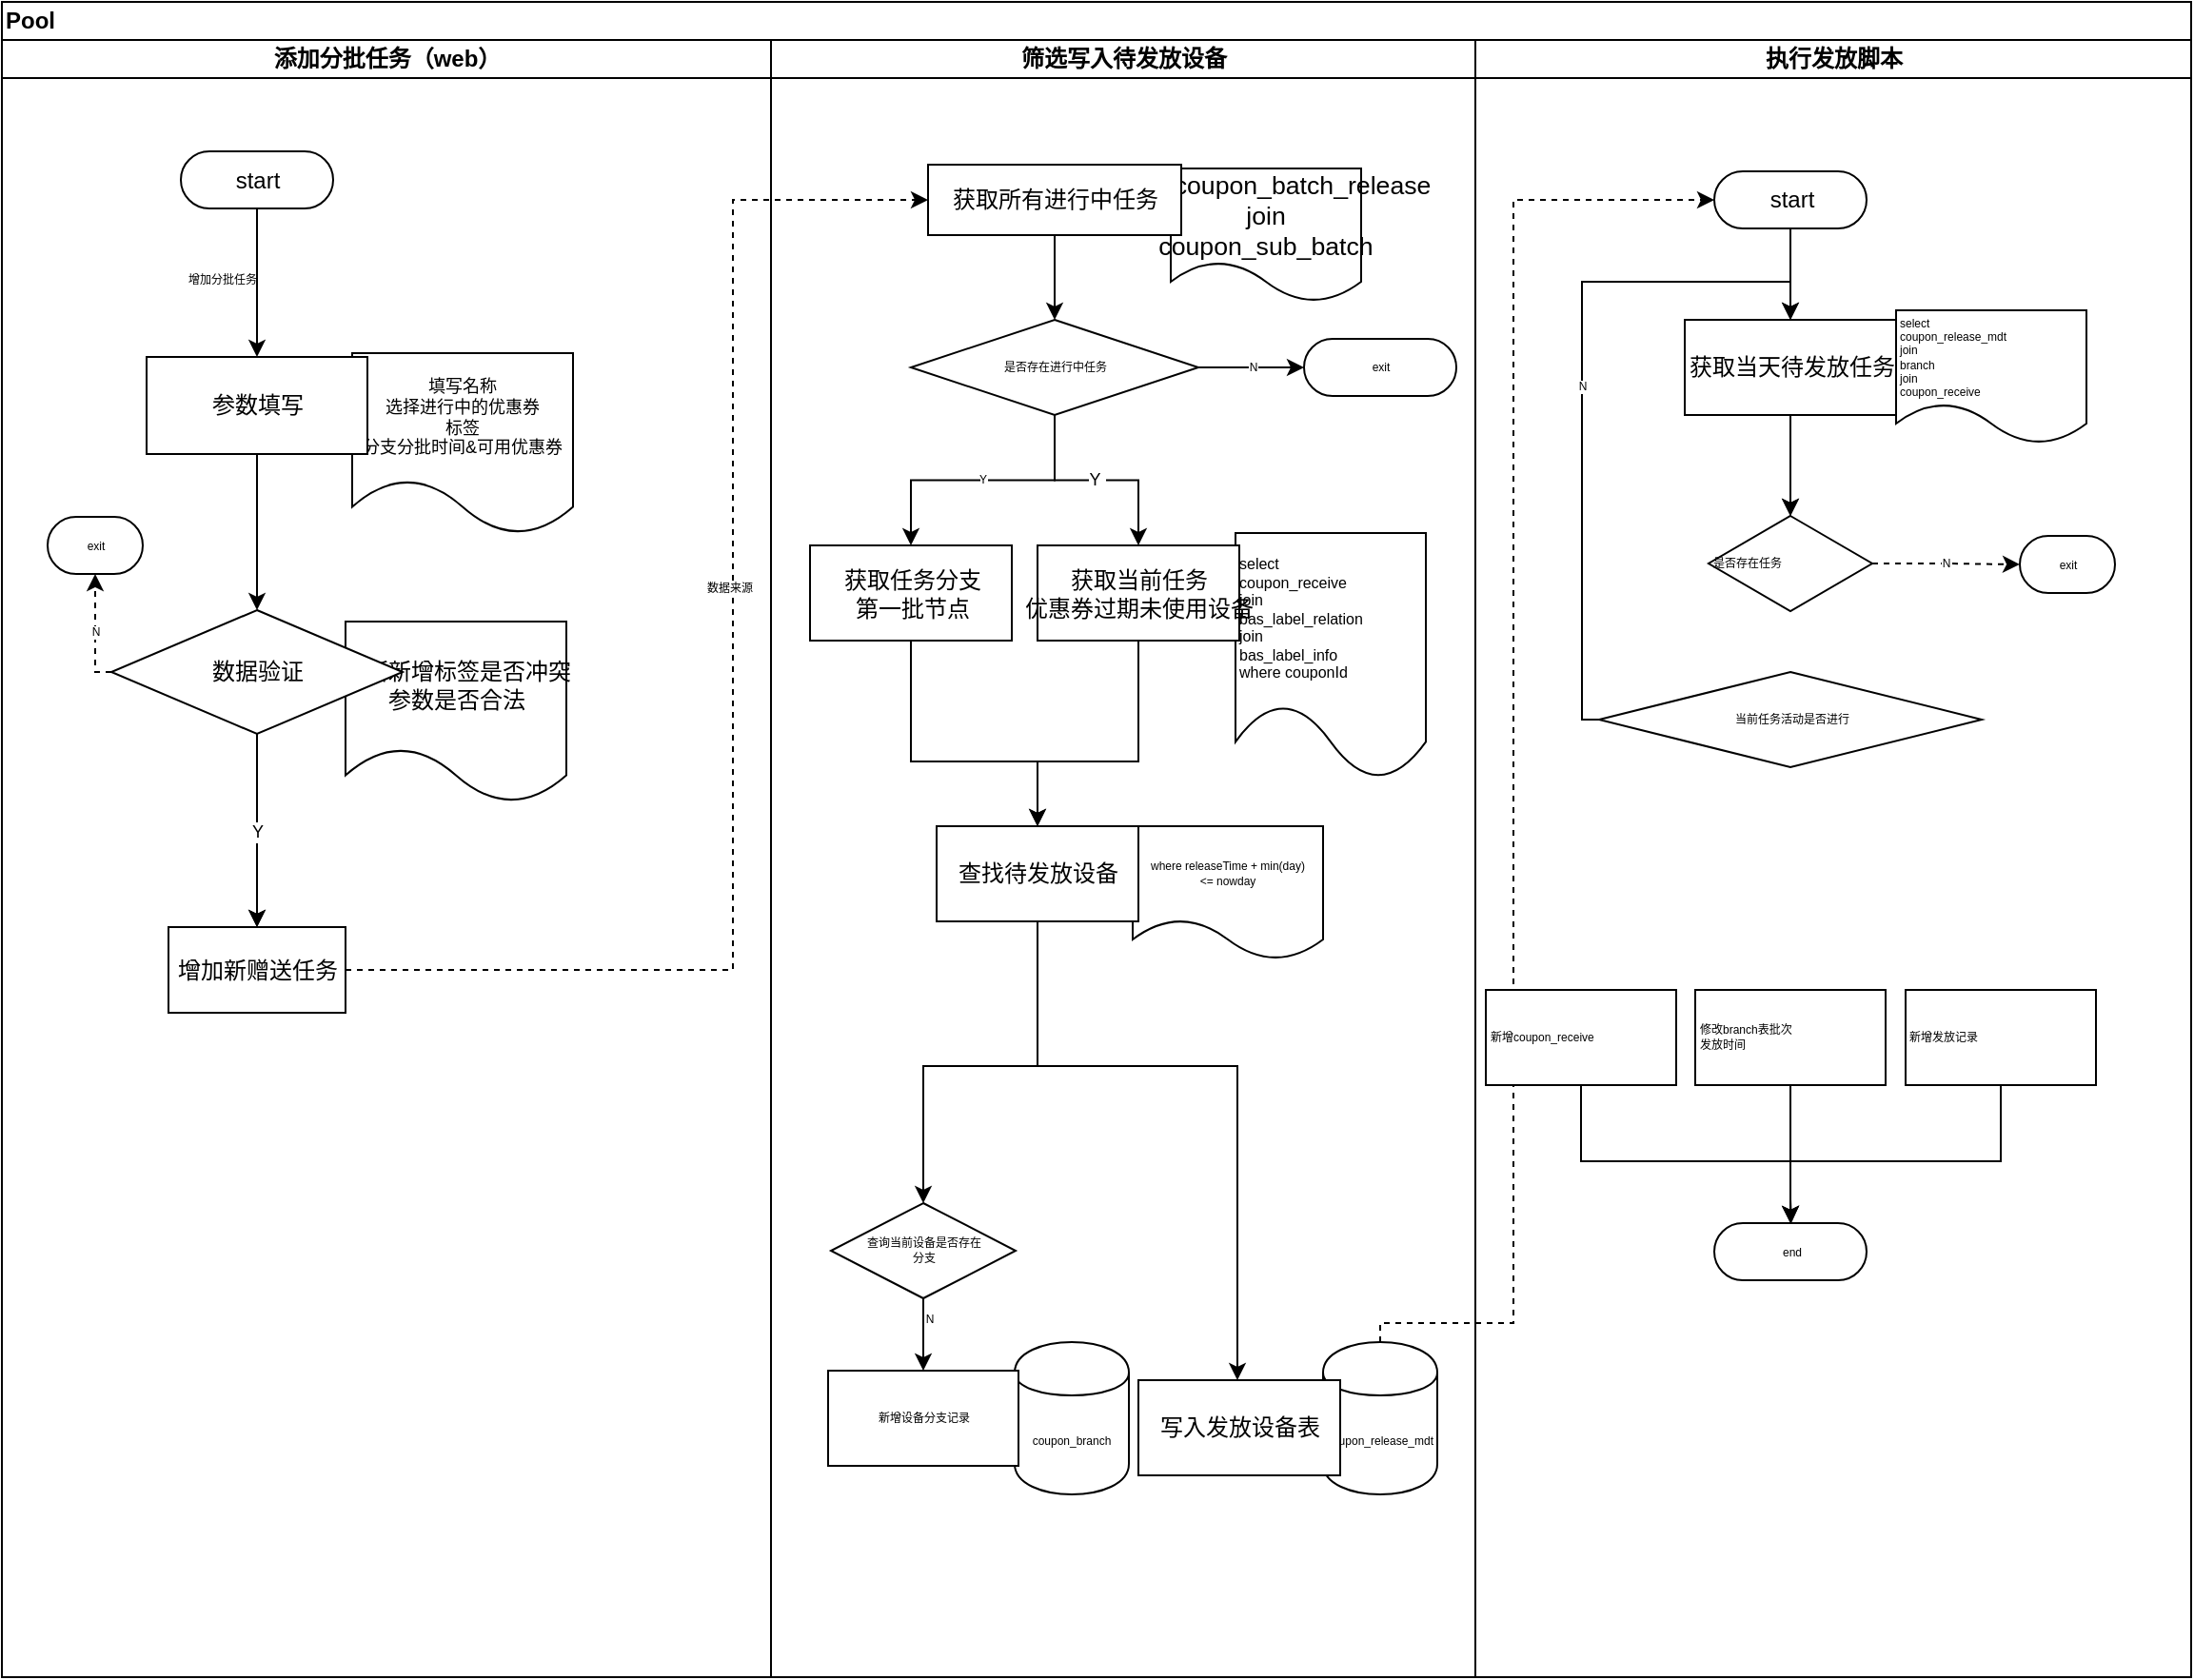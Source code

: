 <mxfile version="11.0.7" type="github"><diagram id="1Uks4rXL4dTz_hB3k0oI" name="赠送流程"><mxGraphModel dx="545" dy="293" grid="1" gridSize="10" guides="1" tooltips="1" connect="1" arrows="1" fold="1" page="1" pageScale="1" pageWidth="827" pageHeight="1169" math="0" shadow="0"><root><mxCell id="0"/><mxCell id="1" parent="0"/><mxCell id="1NSMPgPq7o7XclI2195f-1" value="Pool" style="swimlane;html=1;childLayout=stackLayout;resizeParent=1;resizeParentMax=0;startSize=20;shadow=0;glass=0;align=left;" vertex="1" parent="1"><mxGeometry x="110" y="171" width="1150" height="880" as="geometry"/></mxCell><mxCell id="1NSMPgPq7o7XclI2195f-3" value="添加分批任务（web）" style="swimlane;html=1;startSize=20;" vertex="1" parent="1NSMPgPq7o7XclI2195f-1"><mxGeometry y="20" width="404" height="860" as="geometry"/></mxCell><mxCell id="1NSMPgPq7o7XclI2195f-39" value="start" style="html=1;dashed=0;whitespace=wrap;shape=mxgraph.dfd.start;shadow=0;glass=0;align=center;flipV=1;" vertex="1" parent="1NSMPgPq7o7XclI2195f-3"><mxGeometry x="94" y="58.5" width="80" height="30" as="geometry"/></mxCell><mxCell id="1NSMPgPq7o7XclI2195f-61" style="edgeStyle=orthogonalEdgeStyle;rounded=0;orthogonalLoop=1;jettySize=auto;html=1;startArrow=none;startFill=0;endArrow=classic;endFill=1;strokeColor=#000000;exitX=0.5;exitY=0.5;exitDx=0;exitDy=-15;exitPerimeter=0;" edge="1" parent="1NSMPgPq7o7XclI2195f-3" source="1NSMPgPq7o7XclI2195f-39" target="1NSMPgPq7o7XclI2195f-60"><mxGeometry relative="1" as="geometry"><mxPoint x="134" y="186" as="sourcePoint"/></mxGeometry></mxCell><mxCell id="1NSMPgPq7o7XclI2195f-67" style="edgeStyle=orthogonalEdgeStyle;rounded=0;orthogonalLoop=1;jettySize=auto;html=1;startArrow=none;startFill=0;endArrow=classic;endFill=1;strokeColor=#000000;" edge="1" parent="1NSMPgPq7o7XclI2195f-3" source="1NSMPgPq7o7XclI2195f-59" target="1NSMPgPq7o7XclI2195f-66"><mxGeometry relative="1" as="geometry"/></mxCell><mxCell id="1NSMPgPq7o7XclI2195f-69" value="Y" style="edgeStyle=orthogonalEdgeStyle;rounded=0;orthogonalLoop=1;jettySize=auto;html=1;startArrow=none;startFill=0;endArrow=classic;endFill=1;strokeColor=#000000;fontSize=9;" edge="1" parent="1NSMPgPq7o7XclI2195f-3" source="1NSMPgPq7o7XclI2195f-59" target="1NSMPgPq7o7XclI2195f-66"><mxGeometry relative="1" as="geometry"/></mxCell><mxCell id="1NSMPgPq7o7XclI2195f-62" style="edgeStyle=orthogonalEdgeStyle;rounded=0;orthogonalLoop=1;jettySize=auto;html=1;startArrow=none;startFill=0;endArrow=classic;endFill=1;strokeColor=#000000;" edge="1" parent="1NSMPgPq7o7XclI2195f-3" source="1NSMPgPq7o7XclI2195f-60" target="1NSMPgPq7o7XclI2195f-59"><mxGeometry relative="1" as="geometry"/></mxCell><mxCell id="1NSMPgPq7o7XclI2195f-66" value="增加新赠送任务" style="html=1;dashed=0;whitespace=wrap;shadow=0;glass=0;align=center;flipV=1;" vertex="1" parent="1NSMPgPq7o7XclI2195f-3"><mxGeometry x="87.5" y="466" width="93" height="45" as="geometry"/></mxCell><mxCell id="1NSMPgPq7o7XclI2195f-80" value="增加分批任务" style="text;html=1;fontSize=6;" vertex="1" parent="1NSMPgPq7o7XclI2195f-3"><mxGeometry x="96" y="116" width="92" height="21" as="geometry"/></mxCell><mxCell id="1NSMPgPq7o7XclI2195f-81" value="" style="group;flipV=1;" vertex="1" connectable="0" parent="1NSMPgPq7o7XclI2195f-3"><mxGeometry x="76" y="164.5" width="224" height="95" as="geometry"/></mxCell><mxCell id="1NSMPgPq7o7XclI2195f-68" value="填写名称&lt;br style=&quot;font-size: 9px;&quot;&gt;选择进行中的优惠券&lt;br style=&quot;font-size: 9px;&quot;&gt;标签&lt;br style=&quot;font-size: 9px;&quot;&gt;分支分批时间&amp;amp;可用优惠券" style="shape=document;whiteSpace=wrap;html=1;boundedLbl=1;dashed=0;flipH=1;shadow=0;glass=0;align=center;fontSize=9;" vertex="1" parent="1NSMPgPq7o7XclI2195f-81"><mxGeometry x="108" width="116" height="95" as="geometry"/></mxCell><mxCell id="1NSMPgPq7o7XclI2195f-60" value="参数填写" style="html=1;dashed=0;whitespace=wrap;shadow=0;glass=0;align=center;flipV=1;" vertex="1" parent="1NSMPgPq7o7XclI2195f-81"><mxGeometry y="2" width="116" height="51" as="geometry"/></mxCell><mxCell id="1NSMPgPq7o7XclI2195f-83" value="" style="group;flipV=1;" vertex="1" connectable="0" parent="1NSMPgPq7o7XclI2195f-3"><mxGeometry x="57.5" y="299.5" width="239" height="101" as="geometry"/></mxCell><mxCell id="1NSMPgPq7o7XclI2195f-71" value="&lt;span style=&quot;font-size: 12px ; white-space: nowrap&quot;&gt;判断新增标签是否冲突&lt;br&gt;参数是否合法&lt;br&gt;&lt;/span&gt;" style="shape=document;whiteSpace=wrap;html=1;boundedLbl=1;dashed=0;flipH=1;shadow=0;glass=0;align=center;fontSize=9;" vertex="1" parent="1NSMPgPq7o7XclI2195f-83"><mxGeometry x="123" y="6" width="116" height="95" as="geometry"/></mxCell><mxCell id="1NSMPgPq7o7XclI2195f-59" value="数据验证" style="shape=rhombus;html=1;dashed=0;whitespace=wrap;perimeter=rhombusPerimeter;shadow=0;glass=0;align=center;" vertex="1" parent="1NSMPgPq7o7XclI2195f-83"><mxGeometry width="153" height="65" as="geometry"/></mxCell><mxCell id="LtFsZtoLZdhe6W4jmQ-S-79" value="exit" style="html=1;dashed=0;whitespace=wrap;shape=mxgraph.dfd.start;shadow=0;glass=0;fontSize=6;align=center;" vertex="1" parent="1NSMPgPq7o7XclI2195f-3"><mxGeometry x="24" y="250.5" width="50" height="30" as="geometry"/></mxCell><mxCell id="LtFsZtoLZdhe6W4jmQ-S-81" value="N" style="edgeStyle=orthogonalEdgeStyle;rounded=0;orthogonalLoop=1;jettySize=auto;html=1;entryX=0.5;entryY=0.5;entryDx=0;entryDy=15;entryPerimeter=0;dashed=1;startArrow=none;startFill=0;endArrow=classic;endFill=1;strokeColor=#000000;fontSize=6;" edge="1" parent="1NSMPgPq7o7XclI2195f-3" source="1NSMPgPq7o7XclI2195f-59" target="LtFsZtoLZdhe6W4jmQ-S-79"><mxGeometry relative="1" as="geometry"><Array as="points"><mxPoint x="49" y="332"/></Array></mxGeometry></mxCell><mxCell id="1NSMPgPq7o7XclI2195f-2" value="筛选写入待发放设备" style="swimlane;html=1;startSize=20;" vertex="1" parent="1NSMPgPq7o7XclI2195f-1"><mxGeometry x="404" y="20" width="370" height="860" as="geometry"/></mxCell><mxCell id="1NSMPgPq7o7XclI2195f-74" value="Y&amp;nbsp;" style="edgeStyle=orthogonalEdgeStyle;rounded=0;orthogonalLoop=1;jettySize=auto;html=1;startArrow=none;startFill=0;endArrow=classic;endFill=1;strokeColor=#000000;fontSize=9;entryX=0.5;entryY=0;entryDx=0;entryDy=0;exitX=0.5;exitY=1;exitDx=0;exitDy=0;" edge="1" parent="1NSMPgPq7o7XclI2195f-2" source="1NSMPgPq7o7XclI2195f-84" target="1NSMPgPq7o7XclI2195f-10"><mxGeometry relative="1" as="geometry"><mxPoint x="149.667" y="184.722" as="sourcePoint"/><mxPoint x="149.667" y="216" as="targetPoint"/></mxGeometry></mxCell><mxCell id="1NSMPgPq7o7XclI2195f-82" value="" style="group" vertex="1" connectable="0" parent="1NSMPgPq7o7XclI2195f-2"><mxGeometry x="140" y="259.5" width="204" height="129" as="geometry"/></mxCell><mxCell id="1NSMPgPq7o7XclI2195f-76" value="&lt;font style=&quot;font-size: 8px&quot;&gt;select&lt;br&gt;coupon_receive&lt;br&gt;join&lt;br&gt;bas_label_relation&lt;br&gt;join&lt;br&gt;bas_label_info&lt;br&gt;where couponId&lt;br&gt;&lt;/font&gt;" style="shape=document;whiteSpace=wrap;html=1;boundedLbl=1;dashed=0;flipH=1;shadow=0;glass=0;fontSize=6;align=left;" vertex="1" parent="1NSMPgPq7o7XclI2195f-82"><mxGeometry x="104" y="-0.5" width="100" height="129" as="geometry"/></mxCell><mxCell id="1NSMPgPq7o7XclI2195f-10" value="获取当前任务&lt;br&gt;优惠券过期未使用设备" style="html=1;dashed=0;whitespace=wrap;shadow=0;glass=0;align=center;flipV=1;" vertex="1" parent="1NSMPgPq7o7XclI2195f-82"><mxGeometry y="6" width="106" height="50" as="geometry"/></mxCell><mxCell id="LtFsZtoLZdhe6W4jmQ-S-21" value="Y" style="edgeStyle=orthogonalEdgeStyle;rounded=0;orthogonalLoop=1;jettySize=auto;html=1;entryX=0.5;entryY=0;entryDx=0;entryDy=0;startArrow=none;startFill=0;endArrow=classic;endFill=1;strokeColor=#000000;fontSize=6;" edge="1" parent="1NSMPgPq7o7XclI2195f-2" source="1NSMPgPq7o7XclI2195f-84" target="LtFsZtoLZdhe6W4jmQ-S-19"><mxGeometry relative="1" as="geometry"/></mxCell><mxCell id="1NSMPgPq7o7XclI2195f-84" value="是否存在进行中任务" style="shape=rhombus;html=1;dashed=0;whitespace=wrap;perimeter=rhombusPerimeter;shadow=0;glass=0;fontSize=6;align=center;" vertex="1" parent="1NSMPgPq7o7XclI2195f-2"><mxGeometry x="73.5" y="147" width="151" height="50" as="geometry"/></mxCell><mxCell id="1NSMPgPq7o7XclI2195f-85" style="edgeStyle=orthogonalEdgeStyle;rounded=0;orthogonalLoop=1;jettySize=auto;html=1;startArrow=none;startFill=0;endArrow=classic;endFill=1;strokeColor=#000000;fontSize=9;" edge="1" parent="1NSMPgPq7o7XclI2195f-2" source="1NSMPgPq7o7XclI2195f-57" target="1NSMPgPq7o7XclI2195f-84"><mxGeometry relative="1" as="geometry"><mxPoint x="565.0" y="299" as="sourcePoint"/><mxPoint x="565.0" y="406.5" as="targetPoint"/></mxGeometry></mxCell><mxCell id="LtFsZtoLZdhe6W4jmQ-S-23" style="edgeStyle=orthogonalEdgeStyle;rounded=0;orthogonalLoop=1;jettySize=auto;html=1;entryX=0.5;entryY=0;entryDx=0;entryDy=0;startArrow=none;startFill=0;endArrow=classic;endFill=1;strokeColor=#000000;fontSize=6;" edge="1" parent="1NSMPgPq7o7XclI2195f-2" source="LtFsZtoLZdhe6W4jmQ-S-19" target="LtFsZtoLZdhe6W4jmQ-S-22"><mxGeometry relative="1" as="geometry"><Array as="points"><mxPoint x="73" y="379"/><mxPoint x="140" y="379"/></Array></mxGeometry></mxCell><mxCell id="LtFsZtoLZdhe6W4jmQ-S-19" value="获取任务分支&lt;br&gt;第一批节点" style="html=1;dashed=0;whitespace=wrap;shadow=0;glass=0;align=center;flipV=1;" vertex="1" parent="1NSMPgPq7o7XclI2195f-2"><mxGeometry x="20.5" y="265.5" width="106" height="50" as="geometry"/></mxCell><mxCell id="LtFsZtoLZdhe6W4jmQ-S-24" style="edgeStyle=orthogonalEdgeStyle;rounded=0;orthogonalLoop=1;jettySize=auto;html=1;startArrow=none;startFill=0;endArrow=classic;endFill=1;strokeColor=#000000;fontSize=6;" edge="1" parent="1NSMPgPq7o7XclI2195f-2" target="LtFsZtoLZdhe6W4jmQ-S-22"><mxGeometry relative="1" as="geometry"><mxPoint x="140.048" y="425.483" as="sourcePoint"/></mxGeometry></mxCell><mxCell id="LtFsZtoLZdhe6W4jmQ-S-27" value="N" style="edgeStyle=orthogonalEdgeStyle;rounded=0;orthogonalLoop=1;jettySize=auto;html=1;startArrow=none;startFill=0;endArrow=classic;endFill=1;strokeColor=#000000;fontSize=6;entryX=0;entryY=0.5;entryDx=0;entryDy=0;entryPerimeter=0;" edge="1" parent="1NSMPgPq7o7XclI2195f-2" source="1NSMPgPq7o7XclI2195f-84" target="LtFsZtoLZdhe6W4jmQ-S-29"><mxGeometry relative="1" as="geometry"><mxPoint x="279.889" y="171.944" as="targetPoint"/><Array as="points"/></mxGeometry></mxCell><mxCell id="LtFsZtoLZdhe6W4jmQ-S-29" value="exit" style="html=1;dashed=0;whitespace=wrap;shape=mxgraph.dfd.start;shadow=0;glass=0;fontSize=6;align=center;" vertex="1" parent="1NSMPgPq7o7XclI2195f-2"><mxGeometry x="280" y="157" width="80" height="30" as="geometry"/></mxCell><mxCell id="LtFsZtoLZdhe6W4jmQ-S-31" value="&lt;span style=&quot;font-size: 13.333px&quot;&gt;select&amp;nbsp;coupon_batch_release&lt;/span&gt;&lt;br style=&quot;font-size: 13.333px&quot;&gt;&lt;span style=&quot;font-size: 13.333px&quot;&gt;join&lt;/span&gt;&lt;br style=&quot;font-size: 13.333px&quot;&gt;&lt;span style=&quot;font-size: 13.333px&quot;&gt;coupon_sub_batch&lt;/span&gt;" style="shape=document;whiteSpace=wrap;html=1;boundedLbl=1;dashed=0;flipH=1;shadow=0;glass=0;fontSize=6;align=center;" vertex="1" parent="1NSMPgPq7o7XclI2195f-2"><mxGeometry x="210" y="67.5" width="100" height="70" as="geometry"/></mxCell><mxCell id="1NSMPgPq7o7XclI2195f-57" value="获取所有进行中任务&lt;br&gt;" style="html=1;dashed=0;whitespace=wrap;shadow=0;glass=0;align=center;flipV=1;" vertex="1" parent="1NSMPgPq7o7XclI2195f-2"><mxGeometry x="82.5" y="65.5" width="133" height="37" as="geometry"/></mxCell><mxCell id="LtFsZtoLZdhe6W4jmQ-S-32" style="edgeStyle=orthogonalEdgeStyle;rounded=0;orthogonalLoop=1;jettySize=auto;html=1;entryX=0.5;entryY=0;entryDx=0;entryDy=0;startArrow=none;startFill=0;endArrow=classic;endFill=1;strokeColor=#000000;fontSize=6;" edge="1" parent="1NSMPgPq7o7XclI2195f-2" source="1NSMPgPq7o7XclI2195f-10" target="LtFsZtoLZdhe6W4jmQ-S-22"><mxGeometry relative="1" as="geometry"><Array as="points"><mxPoint x="193" y="379"/><mxPoint x="140" y="379"/></Array></mxGeometry></mxCell><mxCell id="LtFsZtoLZdhe6W4jmQ-S-35" value="where&amp;nbsp;releaseTime + min(day)&lt;br&gt;&amp;lt;= nowday" style="shape=document;whiteSpace=wrap;html=1;boundedLbl=1;dashed=0;flipH=1;shadow=0;glass=0;fontSize=6;align=center;" vertex="1" parent="1NSMPgPq7o7XclI2195f-2"><mxGeometry x="190" y="413" width="100" height="70" as="geometry"/></mxCell><mxCell id="LtFsZtoLZdhe6W4jmQ-S-41" style="edgeStyle=orthogonalEdgeStyle;rounded=0;orthogonalLoop=1;jettySize=auto;html=1;startArrow=none;startFill=0;endArrow=classic;endFill=1;strokeColor=#000000;fontSize=6;entryX=0.5;entryY=0;entryDx=0;entryDy=0;" edge="1" parent="1NSMPgPq7o7XclI2195f-2" source="LtFsZtoLZdhe6W4jmQ-S-22" target="LtFsZtoLZdhe6W4jmQ-S-42"><mxGeometry relative="1" as="geometry"><mxPoint x="96.167" y="560.5" as="targetPoint"/><Array as="points"><mxPoint x="140" y="539"/><mxPoint x="80" y="539"/></Array></mxGeometry></mxCell><mxCell id="LtFsZtoLZdhe6W4jmQ-S-22" value="查找待发放设备" style="html=1;dashed=0;whitespace=wrap;shadow=0;glass=0;align=center;flipV=1;" vertex="1" parent="1NSMPgPq7o7XclI2195f-2"><mxGeometry x="87" y="413" width="106" height="50" as="geometry"/></mxCell><mxCell id="LtFsZtoLZdhe6W4jmQ-S-36" style="edgeStyle=orthogonalEdgeStyle;rounded=0;orthogonalLoop=1;jettySize=auto;html=1;startArrow=none;startFill=0;endArrow=classic;endFill=1;strokeColor=#000000;fontSize=6;" edge="1" parent="1NSMPgPq7o7XclI2195f-2" source="LtFsZtoLZdhe6W4jmQ-S-22" target="LtFsZtoLZdhe6W4jmQ-S-37"><mxGeometry relative="1" as="geometry"><mxPoint x="140" y="559" as="targetPoint"/><Array as="points"><mxPoint x="140" y="539"/><mxPoint x="245" y="539"/></Array></mxGeometry></mxCell><mxCell id="LtFsZtoLZdhe6W4jmQ-S-44" style="edgeStyle=orthogonalEdgeStyle;rounded=0;orthogonalLoop=1;jettySize=auto;html=1;startArrow=none;startFill=0;endArrow=classic;endFill=1;strokeColor=#000000;fontSize=6;" edge="1" parent="1NSMPgPq7o7XclI2195f-2" source="LtFsZtoLZdhe6W4jmQ-S-42" target="LtFsZtoLZdhe6W4jmQ-S-43"><mxGeometry relative="1" as="geometry"/></mxCell><mxCell id="LtFsZtoLZdhe6W4jmQ-S-45" value="N" style="text;html=1;resizable=0;points=[];align=center;verticalAlign=middle;labelBackgroundColor=#ffffff;fontSize=6;" vertex="1" connectable="0" parent="LtFsZtoLZdhe6W4jmQ-S-44"><mxGeometry x="-0.477" y="3" relative="1" as="geometry"><mxPoint as="offset"/></mxGeometry></mxCell><mxCell id="LtFsZtoLZdhe6W4jmQ-S-42" value="查询当前设备是否存在&lt;br&gt;分支" style="shape=rhombus;html=1;dashed=0;whitespace=wrap;perimeter=rhombusPerimeter;shadow=0;glass=0;fontSize=6;align=center;" vertex="1" parent="1NSMPgPq7o7XclI2195f-2"><mxGeometry x="31.5" y="611" width="97" height="50" as="geometry"/></mxCell><mxCell id="LtFsZtoLZdhe6W4jmQ-S-51" value="" style="group" vertex="1" connectable="0" parent="1NSMPgPq7o7XclI2195f-2"><mxGeometry x="30" y="684" width="141.5" height="80" as="geometry"/></mxCell><mxCell id="LtFsZtoLZdhe6W4jmQ-S-49" value="coupon_branch" style="shape=cylinder;whiteSpace=wrap;html=1;boundedLbl=1;backgroundOutline=1;shadow=0;glass=0;fontSize=6;align=center;" vertex="1" parent="LtFsZtoLZdhe6W4jmQ-S-51"><mxGeometry x="98" width="60" height="80" as="geometry"/></mxCell><mxCell id="LtFsZtoLZdhe6W4jmQ-S-43" value="新增设备分支记录" style="html=1;dashed=0;whitespace=wrap;shadow=0;glass=0;fontSize=6;align=center;" vertex="1" parent="LtFsZtoLZdhe6W4jmQ-S-51"><mxGeometry y="15" width="100" height="50" as="geometry"/></mxCell><mxCell id="LtFsZtoLZdhe6W4jmQ-S-50" value="" style="group" vertex="1" connectable="0" parent="1NSMPgPq7o7XclI2195f-2"><mxGeometry x="193" y="684" width="157" height="80" as="geometry"/></mxCell><mxCell id="LtFsZtoLZdhe6W4jmQ-S-39" value="coupon_release_mdt" style="shape=cylinder;whiteSpace=wrap;html=1;boundedLbl=1;backgroundOutline=1;shadow=0;glass=0;fontSize=6;align=center;" vertex="1" parent="LtFsZtoLZdhe6W4jmQ-S-50"><mxGeometry x="97" width="60" height="80" as="geometry"/></mxCell><mxCell id="LtFsZtoLZdhe6W4jmQ-S-37" value="写入发放设备表" style="html=1;dashed=0;whitespace=wrap;shadow=0;glass=0;align=center;flipV=1;" vertex="1" parent="LtFsZtoLZdhe6W4jmQ-S-50"><mxGeometry y="20" width="106" height="50" as="geometry"/></mxCell><mxCell id="1NSMPgPq7o7XclI2195f-70" style="edgeStyle=orthogonalEdgeStyle;rounded=0;orthogonalLoop=1;jettySize=auto;html=1;entryX=0;entryY=0.5;entryDx=0;entryDy=0;startArrow=none;startFill=0;endArrow=classic;endFill=1;strokeColor=#000000;fontSize=9;dashed=1;" edge="1" parent="1NSMPgPq7o7XclI2195f-1" source="1NSMPgPq7o7XclI2195f-66" target="1NSMPgPq7o7XclI2195f-57"><mxGeometry relative="1" as="geometry"><Array as="points"><mxPoint x="384" y="509"/><mxPoint x="384" y="104"/></Array></mxGeometry></mxCell><mxCell id="1NSMPgPq7o7XclI2195f-91" value="数据来源" style="text;html=1;resizable=0;points=[];align=center;verticalAlign=middle;labelBackgroundColor=#ffffff;fontSize=6;" vertex="1" connectable="0" parent="1NSMPgPq7o7XclI2195f-70"><mxGeometry x="0.142" y="2" relative="1" as="geometry"><mxPoint y="1" as="offset"/></mxGeometry></mxCell><mxCell id="LtFsZtoLZdhe6W4jmQ-S-67" style="edgeStyle=orthogonalEdgeStyle;rounded=0;orthogonalLoop=1;jettySize=auto;html=1;entryX=0;entryY=0.5;entryDx=0;entryDy=0;entryPerimeter=0;startArrow=none;startFill=0;endArrow=classic;endFill=1;strokeColor=#000000;fontSize=6;dashed=1;" edge="1" parent="1NSMPgPq7o7XclI2195f-1" source="LtFsZtoLZdhe6W4jmQ-S-39" target="1NSMPgPq7o7XclI2195f-52"><mxGeometry relative="1" as="geometry"><Array as="points"><mxPoint x="794" y="694"/><mxPoint x="794" y="104"/></Array></mxGeometry></mxCell><mxCell id="1NSMPgPq7o7XclI2195f-50" value="执行发放脚本" style="swimlane;html=1;startSize=20;" vertex="1" parent="1NSMPgPq7o7XclI2195f-1"><mxGeometry x="774" y="20" width="376" height="860" as="geometry"/></mxCell><mxCell id="1NSMPgPq7o7XclI2195f-51" style="edgeStyle=orthogonalEdgeStyle;rounded=0;orthogonalLoop=1;jettySize=auto;html=1;entryX=0.5;entryY=0;entryDx=0;entryDy=0;startArrow=none;startFill=0;endArrow=classic;endFill=1;strokeColor=#000000;" edge="1" parent="1NSMPgPq7o7XclI2195f-50" source="1NSMPgPq7o7XclI2195f-52" target="1NSMPgPq7o7XclI2195f-54"><mxGeometry relative="1" as="geometry"/></mxCell><mxCell id="1NSMPgPq7o7XclI2195f-52" value="start" style="html=1;dashed=0;whitespace=wrap;shape=mxgraph.dfd.start;shadow=0;glass=0;align=center;flipV=1;" vertex="1" parent="1NSMPgPq7o7XclI2195f-50"><mxGeometry x="125.5" y="69" width="80" height="30" as="geometry"/></mxCell><mxCell id="1NSMPgPq7o7XclI2195f-54" value="获取当天待发放任务" style="html=1;dashed=0;whitespace=wrap;shadow=0;glass=0;align=center;flipV=1;" vertex="1" parent="1NSMPgPq7o7XclI2195f-50"><mxGeometry x="110" y="147" width="111" height="50" as="geometry"/></mxCell><mxCell id="LtFsZtoLZdhe6W4jmQ-S-53" value="select&lt;br&gt;&lt;span style=&quot;text-align: center&quot;&gt;coupon_release_mdt&lt;br&gt;&lt;/span&gt;join&lt;br&gt;branch&lt;br&gt;join&lt;br&gt;coupon_receive&amp;nbsp;" style="shape=document;whiteSpace=wrap;html=1;boundedLbl=1;dashed=0;flipH=1;shadow=0;glass=0;fontSize=6;align=left;" vertex="1" parent="1NSMPgPq7o7XclI2195f-50"><mxGeometry x="221" y="142" width="100" height="70" as="geometry"/></mxCell><mxCell id="LtFsZtoLZdhe6W4jmQ-S-64" style="edgeStyle=orthogonalEdgeStyle;rounded=0;orthogonalLoop=1;jettySize=auto;html=1;entryX=0.5;entryY=0.5;entryDx=0;entryDy=-15;entryPerimeter=0;startArrow=none;startFill=0;endArrow=classic;endFill=1;strokeColor=#000000;fontSize=6;" edge="1" parent="1NSMPgPq7o7XclI2195f-50" source="LtFsZtoLZdhe6W4jmQ-S-58" target="LtFsZtoLZdhe6W4jmQ-S-63"><mxGeometry relative="1" as="geometry"><Array as="points"><mxPoint x="56" y="589"/><mxPoint x="166" y="589"/></Array></mxGeometry></mxCell><mxCell id="LtFsZtoLZdhe6W4jmQ-S-58" value="新增coupon_receive" style="html=1;dashed=0;whitespace=wrap;shadow=0;glass=0;fontSize=6;align=left;" vertex="1" parent="1NSMPgPq7o7XclI2195f-50"><mxGeometry x="5.5" y="499" width="100" height="50" as="geometry"/></mxCell><mxCell id="LtFsZtoLZdhe6W4jmQ-S-65" style="edgeStyle=orthogonalEdgeStyle;rounded=0;orthogonalLoop=1;jettySize=auto;html=1;startArrow=none;startFill=0;endArrow=classic;endFill=1;strokeColor=#000000;fontSize=6;" edge="1" parent="1NSMPgPq7o7XclI2195f-50" source="LtFsZtoLZdhe6W4jmQ-S-59" target="LtFsZtoLZdhe6W4jmQ-S-63"><mxGeometry relative="1" as="geometry"><Array as="points"><mxPoint x="166" y="609"/><mxPoint x="166" y="609"/></Array></mxGeometry></mxCell><mxCell id="LtFsZtoLZdhe6W4jmQ-S-59" value="修改branch表批次&lt;br&gt;发放时间" style="html=1;dashed=0;whitespace=wrap;shadow=0;glass=0;fontSize=6;align=left;" vertex="1" parent="1NSMPgPq7o7XclI2195f-50"><mxGeometry x="115.5" y="499" width="100" height="50" as="geometry"/></mxCell><mxCell id="LtFsZtoLZdhe6W4jmQ-S-66" style="edgeStyle=orthogonalEdgeStyle;rounded=0;orthogonalLoop=1;jettySize=auto;html=1;entryX=0.5;entryY=0.5;entryDx=0;entryDy=-15;entryPerimeter=0;startArrow=none;startFill=0;endArrow=classic;endFill=1;strokeColor=#000000;fontSize=6;" edge="1" parent="1NSMPgPq7o7XclI2195f-50" source="LtFsZtoLZdhe6W4jmQ-S-61" target="LtFsZtoLZdhe6W4jmQ-S-63"><mxGeometry relative="1" as="geometry"><Array as="points"><mxPoint x="276" y="589"/><mxPoint x="166" y="589"/></Array></mxGeometry></mxCell><mxCell id="LtFsZtoLZdhe6W4jmQ-S-61" value="新增发放记录" style="html=1;dashed=0;whitespace=wrap;shadow=0;glass=0;fontSize=6;align=left;" vertex="1" parent="1NSMPgPq7o7XclI2195f-50"><mxGeometry x="226" y="499" width="100" height="50" as="geometry"/></mxCell><mxCell id="LtFsZtoLZdhe6W4jmQ-S-63" value="end" style="html=1;dashed=0;whitespace=wrap;shape=mxgraph.dfd.start;shadow=0;glass=0;fontSize=6;align=center;" vertex="1" parent="1NSMPgPq7o7XclI2195f-50"><mxGeometry x="125.5" y="621.5" width="80" height="30" as="geometry"/></mxCell><mxCell id="LtFsZtoLZdhe6W4jmQ-S-72" style="edgeStyle=orthogonalEdgeStyle;rounded=0;orthogonalLoop=1;jettySize=auto;html=1;entryX=0.5;entryY=0;entryDx=0;entryDy=0;startArrow=none;startFill=0;endArrow=classic;endFill=1;strokeColor=#000000;fontSize=6;" edge="1" parent="1NSMPgPq7o7XclI2195f-50" source="1NSMPgPq7o7XclI2195f-54" target="LtFsZtoLZdhe6W4jmQ-S-71"><mxGeometry relative="1" as="geometry"><mxPoint x="1056" y="388" as="sourcePoint"/><mxPoint x="1191" y="491" as="targetPoint"/><Array as="points"/></mxGeometry></mxCell><mxCell id="LtFsZtoLZdhe6W4jmQ-S-73" style="edgeStyle=orthogonalEdgeStyle;rounded=0;orthogonalLoop=1;jettySize=auto;html=1;startArrow=none;startFill=0;endArrow=classic;endFill=1;strokeColor=#000000;fontSize=6;entryX=0.5;entryY=0;entryDx=0;entryDy=0;" edge="1" parent="1NSMPgPq7o7XclI2195f-50" source="1NSMPgPq7o7XclI2195f-54" target="LtFsZtoLZdhe6W4jmQ-S-71"><mxGeometry relative="1" as="geometry"><mxPoint x="1056" y="388" as="sourcePoint"/><mxPoint x="970" y="491" as="targetPoint"/><Array as="points"><mxPoint x="166" y="223"/><mxPoint x="166" y="250"/></Array></mxGeometry></mxCell><mxCell id="LtFsZtoLZdhe6W4jmQ-S-77" value="N" style="edgeStyle=orthogonalEdgeStyle;rounded=0;orthogonalLoop=1;jettySize=auto;html=1;entryX=0;entryY=0.5;entryDx=0;entryDy=0;dashed=1;startArrow=none;startFill=0;endArrow=classic;endFill=1;strokeColor=#000000;fontSize=6;entryPerimeter=0;" edge="1" parent="1NSMPgPq7o7XclI2195f-50" source="LtFsZtoLZdhe6W4jmQ-S-71" target="LtFsZtoLZdhe6W4jmQ-S-78"><mxGeometry relative="1" as="geometry"><mxPoint x="310.333" y="256.833" as="targetPoint"/></mxGeometry></mxCell><mxCell id="LtFsZtoLZdhe6W4jmQ-S-71" value="是否存在任务" style="shape=rhombus;html=1;dashed=0;whitespace=wrap;perimeter=rhombusPerimeter;shadow=0;glass=0;fontSize=6;align=left;" vertex="1" parent="1NSMPgPq7o7XclI2195f-50"><mxGeometry x="122.5" y="250" width="86" height="50" as="geometry"/></mxCell><mxCell id="LtFsZtoLZdhe6W4jmQ-S-78" value="exit" style="html=1;dashed=0;whitespace=wrap;shape=mxgraph.dfd.start;shadow=0;glass=0;fontSize=6;align=center;" vertex="1" parent="1NSMPgPq7o7XclI2195f-50"><mxGeometry x="286" y="260.5" width="50" height="30" as="geometry"/></mxCell><mxCell id="LtFsZtoLZdhe6W4jmQ-S-89" value="N" style="edgeStyle=orthogonalEdgeStyle;rounded=0;orthogonalLoop=1;jettySize=auto;html=1;entryX=0.5;entryY=0;entryDx=0;entryDy=0;startArrow=none;startFill=0;endArrow=classic;endFill=1;strokeColor=#000000;fontSize=6;exitX=0;exitY=0.5;exitDx=0;exitDy=0;" edge="1" parent="1NSMPgPq7o7XclI2195f-50" source="LtFsZtoLZdhe6W4jmQ-S-86" target="1NSMPgPq7o7XclI2195f-54"><mxGeometry relative="1" as="geometry"><Array as="points"><mxPoint x="56" y="357"/><mxPoint x="56" y="127"/><mxPoint x="166" y="127"/></Array></mxGeometry></mxCell><mxCell id="LtFsZtoLZdhe6W4jmQ-S-86" value="当前任务活动是否进行" style="shape=rhombus;html=1;dashed=0;whitespace=wrap;perimeter=rhombusPerimeter;shadow=0;glass=0;fontSize=6;align=center;" vertex="1" parent="1NSMPgPq7o7XclI2195f-50"><mxGeometry x="65" y="332" width="201" height="50" as="geometry"/></mxCell></root></mxGraphModel></diagram><diagram id="PbtDQtE9Y6Dk6RRHq56a" name="开发时间管理"><mxGraphModel dx="1422" dy="774" grid="1" gridSize="10" guides="1" tooltips="1" connect="1" arrows="1" fold="1" page="1" pageScale="1" pageWidth="827" pageHeight="1169" math="0" shadow="0"><root><mxCell id="2AQjFSg97HQOMe6IwAkB-0"/><mxCell id="2AQjFSg97HQOMe6IwAkB-1" parent="2AQjFSg97HQOMe6IwAkB-0"/><mxCell id="2AQjFSg97HQOMe6IwAkB-2" value="分批赠送优惠券" style="swimlane;childLayout=stackLayout;horizontal=1;fillColor=none;horizontalStack=1;resizeParent=1;resizeParentMax=0;resizeLast=0;collapsible=0;strokeColor=none;stackBorder=10;stackSpacing=-12;resizable=1;align=center;points=[];fontColor=#000000;shadow=0;glass=0;" vertex="1" parent="2AQjFSg97HQOMe6IwAkB-1"><mxGeometry x="10" y="350" width="768" height="130" as="geometry"/></mxCell><mxCell id="2AQjFSg97HQOMe6IwAkB-3" value="技术审核&#10;8/1" style="shape=step;perimeter=stepPerimeter;fixedSize=1;points=[];" vertex="1" parent="2AQjFSg97HQOMe6IwAkB-2"><mxGeometry x="10" y="33" width="120" height="87" as="geometry"/></mxCell><mxCell id="2AQjFSg97HQOMe6IwAkB-4" value="web接口开发&#10;文档&#10;本地测试&#10;8/9" style="shape=step;perimeter=stepPerimeter;fixedSize=1;points=[];" vertex="1" parent="2AQjFSg97HQOMe6IwAkB-2"><mxGeometry x="118" y="33" width="232" height="87" as="geometry"/></mxCell><mxCell id="2AQjFSg97HQOMe6IwAkB-6" value="后端逻辑编写&#10;脚本&#10;8/16" style="shape=step;perimeter=stepPerimeter;fixedSize=1;points=[];" vertex="1" parent="2AQjFSg97HQOMe6IwAkB-2"><mxGeometry x="338" y="33" width="100" height="87" as="geometry"/></mxCell><mxCell id="2AQjFSg97HQOMe6IwAkB-5" value="前后端联调&#10;8/23" style="shape=step;perimeter=stepPerimeter;fixedSize=1;points=[];" vertex="1" parent="2AQjFSg97HQOMe6IwAkB-2"><mxGeometry x="426" y="33" width="100" height="87" as="geometry"/></mxCell><mxCell id="2AQjFSg97HQOMe6IwAkB-7" value="dev&amp;uat测试&amp;数据验证&#10;&#10;8/28" style="shape=step;perimeter=stepPerimeter;fixedSize=1;points=[];" vertex="1" parent="2AQjFSg97HQOMe6IwAkB-2"><mxGeometry x="514" y="33" width="156" height="87" as="geometry"/></mxCell><mxCell id="2AQjFSg97HQOMe6IwAkB-8" value="上线生产环境&#10;8/29" style="shape=step;perimeter=stepPerimeter;fixedSize=1;points=[];" vertex="1" parent="2AQjFSg97HQOMe6IwAkB-2"><mxGeometry x="658" y="33" width="100" height="87" as="geometry"/></mxCell></root></mxGraphModel></diagram></mxfile>